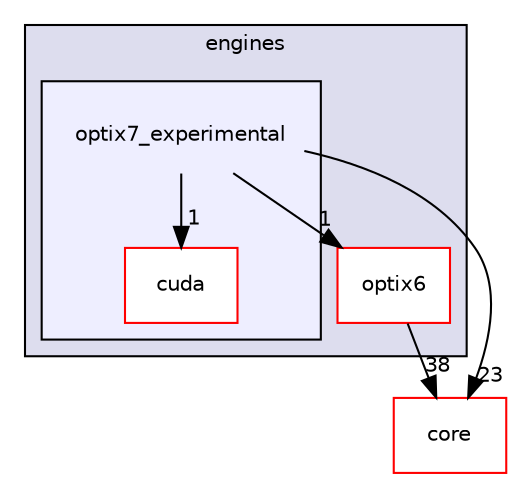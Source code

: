 digraph "platform/engines/optix7_experimental" {
  compound=true
  node [ fontsize="10", fontname="Helvetica"];
  edge [ labelfontsize="10", labelfontname="Helvetica"];
  subgraph clusterdir_4389f3d2beff546807b6b148625d2759 {
    graph [ bgcolor="#ddddee", pencolor="black", label="engines" fontname="Helvetica", fontsize="10", URL="dir_4389f3d2beff546807b6b148625d2759.html"]
  dir_dd545ba873674314ef8abe7626a3e099 [shape=box label="optix6" fillcolor="white" style="filled" color="red" URL="dir_dd545ba873674314ef8abe7626a3e099.html"];
  subgraph clusterdir_25260f97aed3865a711b51cb3b50e03e {
    graph [ bgcolor="#eeeeff", pencolor="black", label="" URL="dir_25260f97aed3865a711b51cb3b50e03e.html"];
    dir_25260f97aed3865a711b51cb3b50e03e [shape=plaintext label="optix7_experimental"];
  dir_543ca4d887e927bbe4ecd89a70c2df6c [shape=box label="cuda" fillcolor="white" style="filled" color="red" URL="dir_543ca4d887e927bbe4ecd89a70c2df6c.html"];
  }
  }
  dir_3066efc1f4040d52e90bf8a29ab3f16b [shape=box label="core" fillcolor="white" style="filled" color="red" URL="dir_3066efc1f4040d52e90bf8a29ab3f16b.html"];
  dir_25260f97aed3865a711b51cb3b50e03e->dir_3066efc1f4040d52e90bf8a29ab3f16b [headlabel="23", labeldistance=1.5 headhref="dir_000074_000064.html"];
  dir_25260f97aed3865a711b51cb3b50e03e->dir_543ca4d887e927bbe4ecd89a70c2df6c [headlabel="1", labeldistance=1.5 headhref="dir_000074_000086.html"];
  dir_25260f97aed3865a711b51cb3b50e03e->dir_dd545ba873674314ef8abe7626a3e099 [headlabel="1", labeldistance=1.5 headhref="dir_000074_000073.html"];
  dir_dd545ba873674314ef8abe7626a3e099->dir_3066efc1f4040d52e90bf8a29ab3f16b [headlabel="38", labeldistance=1.5 headhref="dir_000073_000064.html"];
}

